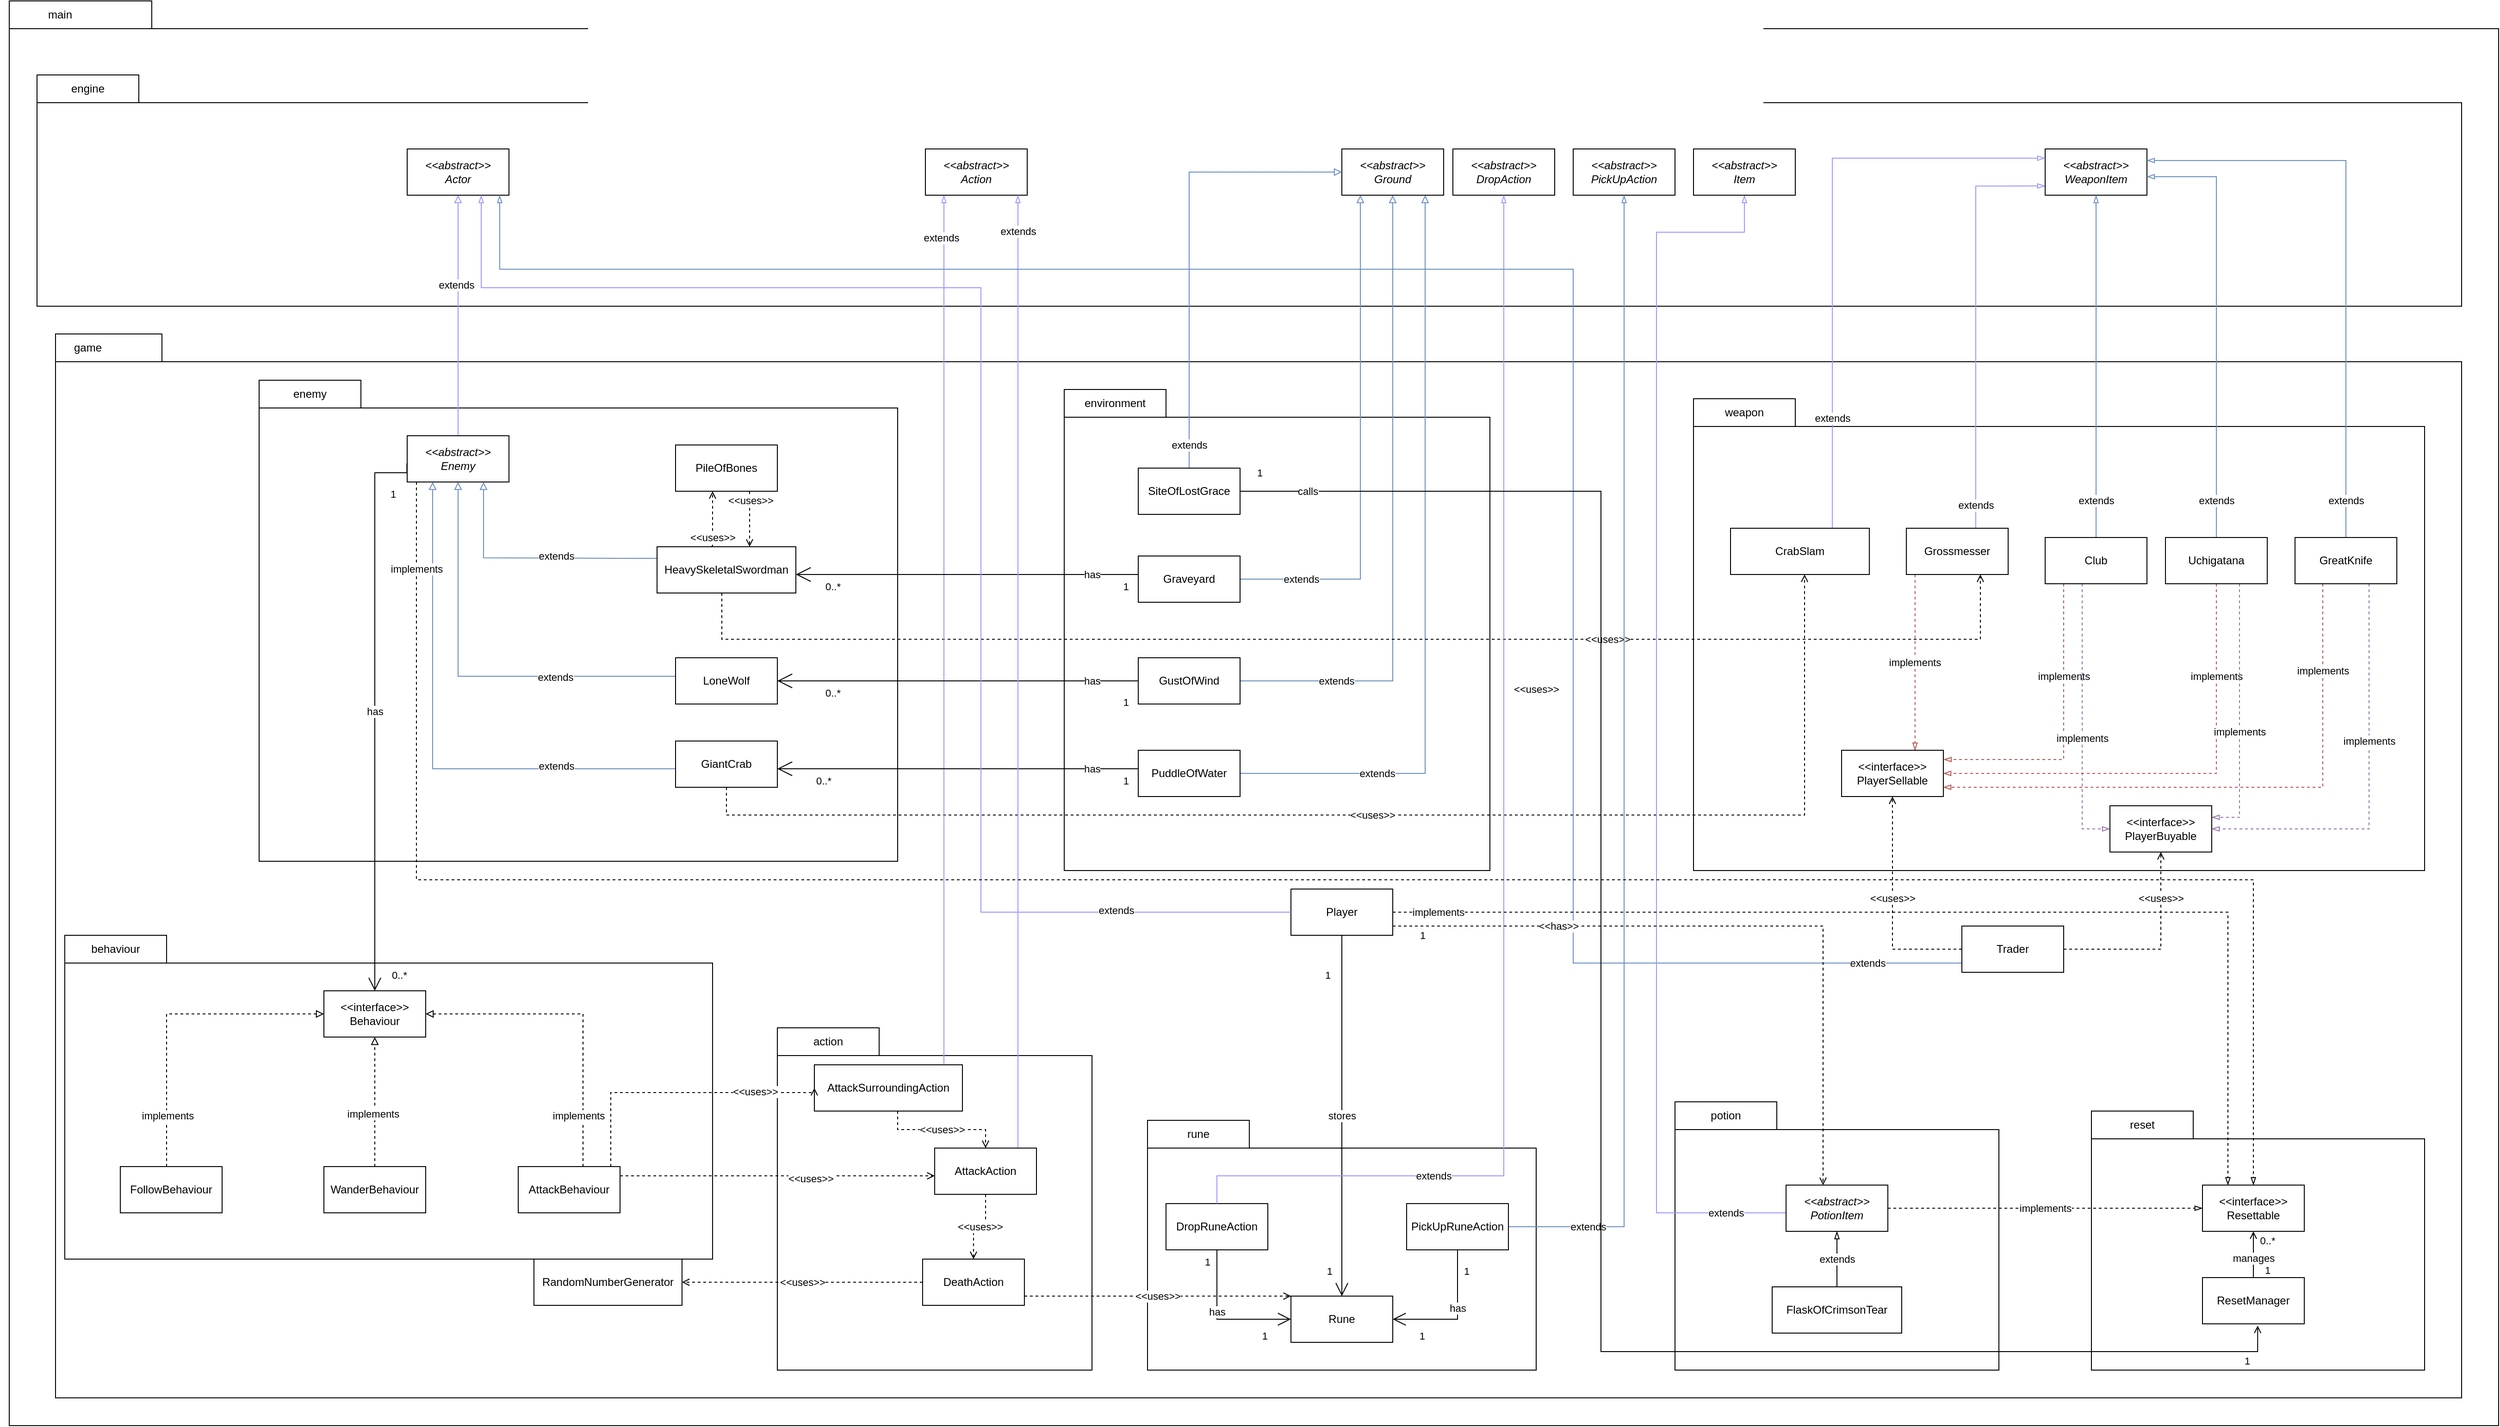 <mxfile version="21.1.2" type="device">
  <diagram name="Req3 (F)" id="A-aL6fCVe6xrJAD-Gsb3">
    <mxGraphModel dx="3968" dy="828" grid="1" gridSize="10" guides="1" tooltips="1" connect="1" arrows="1" fold="1" page="1" pageScale="1" pageWidth="850" pageHeight="1100" math="0" shadow="0">
      <root>
        <mxCell id="NV91TWbmNyysMj_OHGyM-0" />
        <mxCell id="NV91TWbmNyysMj_OHGyM-1" value="Big Package" style="" parent="NV91TWbmNyysMj_OHGyM-0" />
        <mxCell id="NV91TWbmNyysMj_OHGyM-2" value="q" style="shape=folder;fontStyle=1;spacingTop=10;tabWidth=110;tabHeight=30;tabPosition=left;html=1;whiteSpace=wrap;" parent="NV91TWbmNyysMj_OHGyM-1" vertex="1">
          <mxGeometry x="-2350" y="20" width="2690" height="1540" as="geometry" />
        </mxCell>
        <mxCell id="NV91TWbmNyysMj_OHGyM-3" value="main" style="text;html=1;strokeColor=none;fillColor=none;align=center;verticalAlign=middle;whiteSpace=wrap;rounded=0;" parent="NV91TWbmNyysMj_OHGyM-1" vertex="1">
          <mxGeometry x="-2360" y="20" width="130" height="30" as="geometry" />
        </mxCell>
        <mxCell id="NV91TWbmNyysMj_OHGyM-4" value="" style="shape=folder;fontStyle=1;spacingTop=10;tabWidth=110;tabHeight=30;tabPosition=left;html=1;whiteSpace=wrap;" parent="NV91TWbmNyysMj_OHGyM-1" vertex="1">
          <mxGeometry x="-2320" y="100" width="2620" height="250" as="geometry" />
        </mxCell>
        <mxCell id="NV91TWbmNyysMj_OHGyM-5" value="engine" style="text;html=1;strokeColor=none;fillColor=none;align=center;verticalAlign=middle;whiteSpace=wrap;rounded=0;" parent="NV91TWbmNyysMj_OHGyM-1" vertex="1">
          <mxGeometry x="-2320" y="100" width="110" height="30" as="geometry" />
        </mxCell>
        <mxCell id="NV91TWbmNyysMj_OHGyM-6" value="" style="shape=folder;fontStyle=1;spacingTop=10;tabWidth=110;tabHeight=30;tabPosition=left;html=1;whiteSpace=wrap;" parent="NV91TWbmNyysMj_OHGyM-1" vertex="1">
          <mxGeometry x="-2300" y="380" width="2600" height="1150" as="geometry" />
        </mxCell>
        <mxCell id="NV91TWbmNyysMj_OHGyM-7" value="game" style="text;html=1;strokeColor=none;fillColor=none;align=center;verticalAlign=middle;whiteSpace=wrap;rounded=0;" parent="NV91TWbmNyysMj_OHGyM-1" vertex="1">
          <mxGeometry x="-2320" y="380" width="110" height="30" as="geometry" />
        </mxCell>
        <object label="main" id="NV91TWbmNyysMj_OHGyM-8">
          <mxCell style="" parent="NV91TWbmNyysMj_OHGyM-0" />
        </object>
        <mxCell id="NV91TWbmNyysMj_OHGyM-9" value="" style="shape=folder;fontStyle=1;spacingTop=10;tabWidth=110;tabHeight=30;tabPosition=left;html=1;whiteSpace=wrap;" parent="NV91TWbmNyysMj_OHGyM-8" vertex="1">
          <mxGeometry x="-2080" y="430" width="690" height="520" as="geometry" />
        </mxCell>
        <mxCell id="NV91TWbmNyysMj_OHGyM-10" value="" style="shape=folder;fontStyle=1;spacingTop=10;tabWidth=110;tabHeight=30;tabPosition=left;html=1;whiteSpace=wrap;" parent="NV91TWbmNyysMj_OHGyM-8" vertex="1">
          <mxGeometry x="-1210" y="440" width="460" height="520" as="geometry" />
        </mxCell>
        <mxCell id="NV91TWbmNyysMj_OHGyM-11" value="" style="shape=folder;fontStyle=1;spacingTop=10;tabWidth=110;tabHeight=30;tabPosition=left;html=1;whiteSpace=wrap;" parent="NV91TWbmNyysMj_OHGyM-8" vertex="1">
          <mxGeometry x="-530" y="450" width="790" height="510" as="geometry" />
        </mxCell>
        <mxCell id="NV91TWbmNyysMj_OHGyM-12" value="environment" style="text;html=1;strokeColor=none;fillColor=none;align=center;verticalAlign=middle;whiteSpace=wrap;rounded=0;" parent="NV91TWbmNyysMj_OHGyM-8" vertex="1">
          <mxGeometry x="-1210" y="440" width="110" height="30" as="geometry" />
        </mxCell>
        <mxCell id="NV91TWbmNyysMj_OHGyM-13" value="weapon" style="text;html=1;strokeColor=none;fillColor=none;align=center;verticalAlign=middle;whiteSpace=wrap;rounded=0;" parent="NV91TWbmNyysMj_OHGyM-8" vertex="1">
          <mxGeometry x="-530" y="450" width="110" height="30" as="geometry" />
        </mxCell>
        <mxCell id="NV91TWbmNyysMj_OHGyM-14" value="" style="shape=folder;fontStyle=1;spacingTop=10;tabWidth=110;tabHeight=30;tabPosition=left;html=1;whiteSpace=wrap;" parent="NV91TWbmNyysMj_OHGyM-8" vertex="1">
          <mxGeometry x="-1520" y="1130" width="340" height="370" as="geometry" />
        </mxCell>
        <mxCell id="NV91TWbmNyysMj_OHGyM-15" style="edgeStyle=orthogonalEdgeStyle;rounded=0;orthogonalLoop=1;jettySize=auto;html=1;endArrow=blockThin;endFill=0;strokeColor=#9999FF;entryX=0;entryY=0.801;entryDx=0;entryDy=0;entryPerimeter=0;" parent="NV91TWbmNyysMj_OHGyM-8" source="NV91TWbmNyysMj_OHGyM-18" target="NV91TWbmNyysMj_OHGyM-53" edge="1">
          <mxGeometry relative="1" as="geometry">
            <Array as="points">
              <mxPoint x="-225" y="220" />
            </Array>
          </mxGeometry>
        </mxCell>
        <mxCell id="NV91TWbmNyysMj_OHGyM-16" value="extends" style="edgeLabel;html=1;align=center;verticalAlign=middle;resizable=0;points=[];" parent="NV91TWbmNyysMj_OHGyM-15" connectable="0" vertex="1">
          <mxGeometry x="-0.056" relative="1" as="geometry">
            <mxPoint y="185" as="offset" />
          </mxGeometry>
        </mxCell>
        <mxCell id="NV91TWbmNyysMj_OHGyM-17" value="implements" style="edgeStyle=orthogonalEdgeStyle;rounded=0;orthogonalLoop=1;jettySize=auto;html=1;fillColor=#f8cecc;strokeColor=#b85450;dashed=1;endArrow=blockThin;endFill=0;entryX=0.722;entryY=0.005;entryDx=0;entryDy=0;entryPerimeter=0;" parent="NV91TWbmNyysMj_OHGyM-8" source="NV91TWbmNyysMj_OHGyM-18" target="NV91TWbmNyysMj_OHGyM-137" edge="1">
          <mxGeometry relative="1" as="geometry">
            <mxPoint x="-290" y="820" as="targetPoint" />
            <Array as="points">
              <mxPoint x="-290" y="830" />
            </Array>
          </mxGeometry>
        </mxCell>
        <mxCell id="NV91TWbmNyysMj_OHGyM-18" value="Grossmesser" style="html=1;whiteSpace=wrap;" parent="NV91TWbmNyysMj_OHGyM-8" vertex="1">
          <mxGeometry x="-300" y="590" width="110" height="50" as="geometry" />
        </mxCell>
        <mxCell id="NV91TWbmNyysMj_OHGyM-19" value="extends" style="edgeStyle=orthogonalEdgeStyle;rounded=0;orthogonalLoop=1;jettySize=auto;html=1;endArrow=block;endFill=0;fillColor=#dae8fc;strokeColor=#6c8ebf;" parent="NV91TWbmNyysMj_OHGyM-8" source="NV91TWbmNyysMj_OHGyM-20" target="NV91TWbmNyysMj_OHGyM-51" edge="1">
          <mxGeometry x="-0.759" relative="1" as="geometry">
            <Array as="points">
              <mxPoint x="-890" y="645" />
            </Array>
            <mxPoint as="offset" />
          </mxGeometry>
        </mxCell>
        <mxCell id="NV91TWbmNyysMj_OHGyM-20" value="Graveyard" style="html=1;whiteSpace=wrap;" parent="NV91TWbmNyysMj_OHGyM-8" vertex="1">
          <mxGeometry x="-1130" y="620" width="110" height="50" as="geometry" />
        </mxCell>
        <mxCell id="NV91TWbmNyysMj_OHGyM-21" value="extends" style="edgeStyle=orthogonalEdgeStyle;rounded=0;orthogonalLoop=1;jettySize=auto;html=1;entryX=0.5;entryY=1;entryDx=0;entryDy=0;endArrow=block;endFill=0;fillColor=#dae8fc;strokeColor=#6c8ebf;" parent="NV91TWbmNyysMj_OHGyM-8" source="NV91TWbmNyysMj_OHGyM-22" target="NV91TWbmNyysMj_OHGyM-51" edge="1">
          <mxGeometry x="-0.699" relative="1" as="geometry">
            <mxPoint as="offset" />
          </mxGeometry>
        </mxCell>
        <mxCell id="NV91TWbmNyysMj_OHGyM-22" value="GustOfWind" style="html=1;whiteSpace=wrap;" parent="NV91TWbmNyysMj_OHGyM-8" vertex="1">
          <mxGeometry x="-1130" y="730" width="110" height="50" as="geometry" />
        </mxCell>
        <mxCell id="NV91TWbmNyysMj_OHGyM-23" value="extends" style="edgeStyle=orthogonalEdgeStyle;rounded=0;orthogonalLoop=1;jettySize=auto;html=1;endArrow=block;endFill=0;fillColor=#dae8fc;strokeColor=#6c8ebf;" parent="NV91TWbmNyysMj_OHGyM-8" source="NV91TWbmNyysMj_OHGyM-24" edge="1">
          <mxGeometry x="-0.643" relative="1" as="geometry">
            <Array as="points">
              <mxPoint x="-820" y="855" />
              <mxPoint x="-820" y="230" />
            </Array>
            <mxPoint x="-820" y="230" as="targetPoint" />
            <mxPoint as="offset" />
          </mxGeometry>
        </mxCell>
        <mxCell id="NV91TWbmNyysMj_OHGyM-24" value="PuddleOfWater" style="html=1;whiteSpace=wrap;" parent="NV91TWbmNyysMj_OHGyM-8" vertex="1">
          <mxGeometry x="-1130" y="830" width="110" height="50" as="geometry" />
        </mxCell>
        <mxCell id="NV91TWbmNyysMj_OHGyM-25" style="edgeStyle=orthogonalEdgeStyle;rounded=0;orthogonalLoop=1;jettySize=auto;html=1;endArrow=block;endFill=0;fillColor=#dae8fc;strokeColor=#6c8ebf;entryX=0.5;entryY=1;entryDx=0;entryDy=0;" parent="NV91TWbmNyysMj_OHGyM-8" source="NV91TWbmNyysMj_OHGyM-27" target="NV91TWbmNyysMj_OHGyM-44" edge="1">
          <mxGeometry relative="1" as="geometry">
            <Array as="points">
              <mxPoint x="-1865" y="750" />
            </Array>
          </mxGeometry>
        </mxCell>
        <mxCell id="NV91TWbmNyysMj_OHGyM-26" value="extends" style="edgeLabel;html=1;align=center;verticalAlign=middle;resizable=0;points=[];" parent="NV91TWbmNyysMj_OHGyM-25" connectable="0" vertex="1">
          <mxGeometry x="-0.096" y="1" relative="1" as="geometry">
            <mxPoint x="71" as="offset" />
          </mxGeometry>
        </mxCell>
        <mxCell id="NV91TWbmNyysMj_OHGyM-27" value="LoneWolf" style="html=1;whiteSpace=wrap;" parent="NV91TWbmNyysMj_OHGyM-8" vertex="1">
          <mxGeometry x="-1630" y="730" width="110" height="50" as="geometry" />
        </mxCell>
        <mxCell id="NV91TWbmNyysMj_OHGyM-28" style="edgeStyle=orthogonalEdgeStyle;rounded=0;orthogonalLoop=1;jettySize=auto;html=1;dashed=1;endArrow=open;endFill=0;" parent="NV91TWbmNyysMj_OHGyM-8" source="NV91TWbmNyysMj_OHGyM-34" target="NV91TWbmNyysMj_OHGyM-18" edge="1">
          <mxGeometry relative="1" as="geometry">
            <Array as="points">
              <mxPoint x="-1580" y="710" />
              <mxPoint x="-220" y="710" />
            </Array>
            <mxPoint x="-1560" y="802.19" as="sourcePoint" />
            <mxPoint x="-90.75" y="759.999" as="targetPoint" />
          </mxGeometry>
        </mxCell>
        <mxCell id="NV91TWbmNyysMj_OHGyM-29" value="&amp;lt;&amp;lt;uses&amp;gt;&amp;gt;" style="edgeLabel;html=1;align=center;verticalAlign=middle;resizable=0;points=[];" parent="NV91TWbmNyysMj_OHGyM-28" connectable="0" vertex="1">
          <mxGeometry x="0.851" relative="1" as="geometry">
            <mxPoint x="-363" as="offset" />
          </mxGeometry>
        </mxCell>
        <mxCell id="NV91TWbmNyysMj_OHGyM-30" style="edgeStyle=orthogonalEdgeStyle;rounded=0;orthogonalLoop=1;jettySize=auto;html=1;entryX=0.75;entryY=1;entryDx=0;entryDy=0;endArrow=block;endFill=0;fillColor=#dae8fc;strokeColor=#6c8ebf;exitX=0;exitY=0.25;exitDx=0;exitDy=0;" parent="NV91TWbmNyysMj_OHGyM-8" source="NV91TWbmNyysMj_OHGyM-34" target="NV91TWbmNyysMj_OHGyM-44" edge="1">
          <mxGeometry relative="1" as="geometry">
            <Array as="points">
              <mxPoint x="-1690" y="622" />
              <mxPoint x="-1837" y="622" />
            </Array>
          </mxGeometry>
        </mxCell>
        <mxCell id="NV91TWbmNyysMj_OHGyM-31" value="extends" style="edgeLabel;html=1;align=center;verticalAlign=middle;resizable=0;points=[];" parent="NV91TWbmNyysMj_OHGyM-30" connectable="0" vertex="1">
          <mxGeometry x="0.258" y="-2" relative="1" as="geometry">
            <mxPoint x="60" as="offset" />
          </mxGeometry>
        </mxCell>
        <mxCell id="NV91TWbmNyysMj_OHGyM-32" value="&amp;lt;&amp;lt;uses&amp;gt;&amp;gt;" style="edgeStyle=orthogonalEdgeStyle;rounded=0;orthogonalLoop=1;jettySize=auto;html=1;dashed=1;endArrow=open;endFill=0;exitX=0.391;exitY=-0.01;exitDx=0;exitDy=0;exitPerimeter=0;" parent="NV91TWbmNyysMj_OHGyM-8" source="NV91TWbmNyysMj_OHGyM-34" target="NV91TWbmNyysMj_OHGyM-58" edge="1">
          <mxGeometry x="-0.644" relative="1" as="geometry">
            <Array as="points">
              <mxPoint x="-1590" y="610" />
            </Array>
            <mxPoint as="offset" />
          </mxGeometry>
        </mxCell>
        <mxCell id="NV91TWbmNyysMj_OHGyM-33" value="&amp;lt;&amp;lt;has&amp;gt;&amp;gt;" style="edgeLabel;html=1;align=center;verticalAlign=middle;resizable=0;points=[];" parent="NV91TWbmNyysMj_OHGyM-32" connectable="0" vertex="1">
          <mxGeometry x="-0.132" y="3" relative="1" as="geometry">
            <mxPoint y="-66" as="offset" />
          </mxGeometry>
        </mxCell>
        <mxCell id="NV91TWbmNyysMj_OHGyM-34" value="HeavySkeletalSwordman" style="html=1;whiteSpace=wrap;" parent="NV91TWbmNyysMj_OHGyM-8" vertex="1">
          <mxGeometry x="-1650" y="610" width="150" height="50" as="geometry" />
        </mxCell>
        <mxCell id="NV91TWbmNyysMj_OHGyM-35" style="edgeStyle=orthogonalEdgeStyle;rounded=0;orthogonalLoop=1;jettySize=auto;html=1;entryX=0.25;entryY=1;entryDx=0;entryDy=0;endArrow=block;endFill=0;fillColor=#dae8fc;strokeColor=#6c8ebf;" parent="NV91TWbmNyysMj_OHGyM-8" source="NV91TWbmNyysMj_OHGyM-39" target="NV91TWbmNyysMj_OHGyM-44" edge="1">
          <mxGeometry relative="1" as="geometry">
            <Array as="points">
              <mxPoint x="-1893" y="850" />
            </Array>
          </mxGeometry>
        </mxCell>
        <mxCell id="NV91TWbmNyysMj_OHGyM-36" value="extends" style="edgeLabel;html=1;align=center;verticalAlign=middle;resizable=0;points=[];" parent="NV91TWbmNyysMj_OHGyM-35" connectable="0" vertex="1">
          <mxGeometry x="-0.332" y="-3" relative="1" as="geometry">
            <mxPoint x="62" as="offset" />
          </mxGeometry>
        </mxCell>
        <mxCell id="NV91TWbmNyysMj_OHGyM-37" value="&amp;lt;&amp;lt;uses&amp;gt;&amp;gt;" style="edgeStyle=orthogonalEdgeStyle;rounded=0;orthogonalLoop=1;jettySize=auto;html=1;dashed=1;endArrow=open;endFill=0;" parent="NV91TWbmNyysMj_OHGyM-8" source="NV91TWbmNyysMj_OHGyM-39" target="NV91TWbmNyysMj_OHGyM-63" edge="1">
          <mxGeometry relative="1" as="geometry">
            <Array as="points">
              <mxPoint x="-1575" y="900" />
              <mxPoint x="-410" y="900" />
            </Array>
          </mxGeometry>
        </mxCell>
        <mxCell id="NV91TWbmNyysMj_OHGyM-38" value="&amp;lt;&amp;lt;uses&amp;gt;&amp;gt;" style="edgeLabel;html=1;align=center;verticalAlign=middle;resizable=0;points=[];" parent="NV91TWbmNyysMj_OHGyM-37" connectable="0" vertex="1">
          <mxGeometry x="0.836" y="4" relative="1" as="geometry">
            <mxPoint x="-286" y="4" as="offset" />
          </mxGeometry>
        </mxCell>
        <mxCell id="NV91TWbmNyysMj_OHGyM-39" value="GiantCrab" style="html=1;whiteSpace=wrap;" parent="NV91TWbmNyysMj_OHGyM-8" vertex="1">
          <mxGeometry x="-1630" y="820" width="110" height="50" as="geometry" />
        </mxCell>
        <mxCell id="NV91TWbmNyysMj_OHGyM-40" style="edgeStyle=orthogonalEdgeStyle;rounded=0;orthogonalLoop=1;jettySize=auto;html=1;entryX=0.5;entryY=1;entryDx=0;entryDy=0;endArrow=block;endFill=0;strokeColor=#9999FF;" parent="NV91TWbmNyysMj_OHGyM-8" source="NV91TWbmNyysMj_OHGyM-44" target="NV91TWbmNyysMj_OHGyM-52" edge="1">
          <mxGeometry relative="1" as="geometry" />
        </mxCell>
        <mxCell id="NV91TWbmNyysMj_OHGyM-41" value="extends" style="edgeLabel;html=1;align=center;verticalAlign=middle;resizable=0;points=[];" parent="NV91TWbmNyysMj_OHGyM-40" connectable="0" vertex="1">
          <mxGeometry x="0.258" y="2" relative="1" as="geometry">
            <mxPoint as="offset" />
          </mxGeometry>
        </mxCell>
        <mxCell id="NV91TWbmNyysMj_OHGyM-44" value="&lt;i&gt;&amp;lt;&amp;lt;abstract&amp;gt;&amp;gt;&lt;br&gt;Enemy&lt;/i&gt;" style="html=1;whiteSpace=wrap;" parent="NV91TWbmNyysMj_OHGyM-8" vertex="1">
          <mxGeometry x="-1920" y="490" width="110" height="50" as="geometry" />
        </mxCell>
        <mxCell id="NV91TWbmNyysMj_OHGyM-45" style="edgeStyle=orthogonalEdgeStyle;rounded=0;orthogonalLoop=1;jettySize=auto;html=1;strokeColor=none;dashed=1;" parent="NV91TWbmNyysMj_OHGyM-8" source="NV91TWbmNyysMj_OHGyM-80" target="NV91TWbmNyysMj_OHGyM-74" edge="1">
          <mxGeometry relative="1" as="geometry" />
        </mxCell>
        <mxCell id="NV91TWbmNyysMj_OHGyM-46" style="edgeStyle=orthogonalEdgeStyle;rounded=0;orthogonalLoop=1;jettySize=auto;html=1;strokeColor=#9999FF;endArrow=blockThin;endFill=0;" parent="NV91TWbmNyysMj_OHGyM-8" source="NV91TWbmNyysMj_OHGyM-49" target="NV91TWbmNyysMj_OHGyM-50" edge="1">
          <mxGeometry relative="1" as="geometry">
            <Array as="points">
              <mxPoint x="-1340" y="850" />
              <mxPoint x="-1340" y="850" />
            </Array>
          </mxGeometry>
        </mxCell>
        <mxCell id="NV91TWbmNyysMj_OHGyM-47" value="extends" style="edgeLabel;html=1;align=center;verticalAlign=middle;resizable=0;points=[];" parent="NV91TWbmNyysMj_OHGyM-46" connectable="0" vertex="1">
          <mxGeometry x="0.903" y="3" relative="1" as="geometry">
            <mxPoint as="offset" />
          </mxGeometry>
        </mxCell>
        <mxCell id="NV91TWbmNyysMj_OHGyM-48" value="&amp;lt;&amp;lt;uses&amp;gt;&amp;gt;" style="edgeStyle=orthogonalEdgeStyle;rounded=0;orthogonalLoop=1;jettySize=auto;html=1;entryX=0.5;entryY=0;entryDx=0;entryDy=0;dashed=1;endArrow=open;endFill=0;" parent="NV91TWbmNyysMj_OHGyM-8" source="NV91TWbmNyysMj_OHGyM-49" target="NV91TWbmNyysMj_OHGyM-91" edge="1">
          <mxGeometry relative="1" as="geometry">
            <Array as="points">
              <mxPoint x="-1390" y="1240" />
              <mxPoint x="-1295" y="1240" />
            </Array>
          </mxGeometry>
        </mxCell>
        <mxCell id="NV91TWbmNyysMj_OHGyM-49" value="AttackSurroundingAction" style="html=1;whiteSpace=wrap;" parent="NV91TWbmNyysMj_OHGyM-8" vertex="1">
          <mxGeometry x="-1480" y="1170" width="160" height="50" as="geometry" />
        </mxCell>
        <mxCell id="NV91TWbmNyysMj_OHGyM-50" value="&lt;i&gt;&amp;lt;&amp;lt;abstract&amp;gt;&amp;gt;&lt;br&gt;Action&lt;/i&gt;" style="html=1;whiteSpace=wrap;" parent="NV91TWbmNyysMj_OHGyM-8" vertex="1">
          <mxGeometry x="-1360" y="180" width="110" height="50" as="geometry" />
        </mxCell>
        <mxCell id="NV91TWbmNyysMj_OHGyM-51" value="&lt;i&gt;&amp;lt;&amp;lt;abstract&amp;gt;&amp;gt;&lt;br&gt;Ground&lt;/i&gt;" style="html=1;whiteSpace=wrap;" parent="NV91TWbmNyysMj_OHGyM-8" vertex="1">
          <mxGeometry x="-910" y="180" width="110" height="50" as="geometry" />
        </mxCell>
        <mxCell id="NV91TWbmNyysMj_OHGyM-52" value="&lt;i&gt;&amp;lt;&amp;lt;abstract&amp;gt;&amp;gt;&lt;br&gt;Actor&lt;/i&gt;" style="html=1;whiteSpace=wrap;" parent="NV91TWbmNyysMj_OHGyM-8" vertex="1">
          <mxGeometry x="-1920" y="180" width="110" height="50" as="geometry" />
        </mxCell>
        <mxCell id="NV91TWbmNyysMj_OHGyM-53" value="&lt;i&gt;&amp;lt;&amp;lt;abstract&amp;gt;&amp;gt;&lt;br&gt;WeaponItem&lt;/i&gt;" style="html=1;whiteSpace=wrap;" parent="NV91TWbmNyysMj_OHGyM-8" vertex="1">
          <mxGeometry x="-150" y="180" width="110" height="50" as="geometry" />
        </mxCell>
        <mxCell id="NV91TWbmNyysMj_OHGyM-54" value="action" style="text;html=1;strokeColor=none;fillColor=none;align=center;verticalAlign=middle;whiteSpace=wrap;rounded=0;" parent="NV91TWbmNyysMj_OHGyM-8" vertex="1">
          <mxGeometry x="-1520" y="1130" width="110" height="30" as="geometry" />
        </mxCell>
        <mxCell id="NV91TWbmNyysMj_OHGyM-55" value="enemy" style="text;html=1;strokeColor=none;fillColor=none;align=center;verticalAlign=middle;whiteSpace=wrap;rounded=0;" parent="NV91TWbmNyysMj_OHGyM-8" vertex="1">
          <mxGeometry x="-2080" y="430" width="110" height="30" as="geometry" />
        </mxCell>
        <mxCell id="NV91TWbmNyysMj_OHGyM-56" style="edgeStyle=orthogonalEdgeStyle;rounded=0;orthogonalLoop=1;jettySize=auto;html=1;dashed=1;endArrow=open;endFill=0;" parent="NV91TWbmNyysMj_OHGyM-8" source="NV91TWbmNyysMj_OHGyM-58" edge="1">
          <mxGeometry relative="1" as="geometry">
            <Array as="points">
              <mxPoint x="-1550" y="610" />
              <mxPoint x="-1550" y="610" />
            </Array>
            <mxPoint x="-1550" y="610" as="targetPoint" />
          </mxGeometry>
        </mxCell>
        <mxCell id="NV91TWbmNyysMj_OHGyM-57" value="&amp;lt;&amp;lt;uses&amp;gt;&amp;gt;" style="edgeLabel;html=1;align=center;verticalAlign=middle;resizable=0;points=[];" parent="NV91TWbmNyysMj_OHGyM-56" connectable="0" vertex="1">
          <mxGeometry x="-0.278" y="1" relative="1" as="geometry">
            <mxPoint y="-12" as="offset" />
          </mxGeometry>
        </mxCell>
        <mxCell id="NV91TWbmNyysMj_OHGyM-58" value="PileOfBones" style="html=1;whiteSpace=wrap;" parent="NV91TWbmNyysMj_OHGyM-8" vertex="1">
          <mxGeometry x="-1630" y="500" width="110" height="50" as="geometry" />
        </mxCell>
        <mxCell id="NV91TWbmNyysMj_OHGyM-59" style="edgeStyle=orthogonalEdgeStyle;rounded=0;orthogonalLoop=1;jettySize=auto;html=1;strokeColor=#9999FF;endArrow=blockThin;endFill=0;" parent="NV91TWbmNyysMj_OHGyM-8" source="NV91TWbmNyysMj_OHGyM-63" target="NV91TWbmNyysMj_OHGyM-53" edge="1">
          <mxGeometry relative="1" as="geometry">
            <Array as="points">
              <mxPoint x="-380" y="190" />
            </Array>
            <mxPoint x="-533" y="220" as="targetPoint" />
          </mxGeometry>
        </mxCell>
        <mxCell id="NV91TWbmNyysMj_OHGyM-60" value="extends" style="edgeLabel;html=1;align=center;verticalAlign=middle;resizable=0;points=[];" parent="NV91TWbmNyysMj_OHGyM-59" connectable="0" vertex="1">
          <mxGeometry x="0.135" y="2" relative="1" as="geometry">
            <mxPoint x="2" y="238" as="offset" />
          </mxGeometry>
        </mxCell>
        <mxCell id="NV91TWbmNyysMj_OHGyM-63" value="CrabSlam" style="html=1;whiteSpace=wrap;" parent="NV91TWbmNyysMj_OHGyM-8" vertex="1">
          <mxGeometry x="-490" y="590" width="150" height="50" as="geometry" />
        </mxCell>
        <mxCell id="NV91TWbmNyysMj_OHGyM-64" value="has" style="endArrow=none;html=1;endSize=12;startArrow=open;startSize=14;startFill=0;edgeStyle=orthogonalEdgeStyle;rounded=0;endFill=0;" parent="NV91TWbmNyysMj_OHGyM-8" source="NV91TWbmNyysMj_OHGyM-27" target="NV91TWbmNyysMj_OHGyM-22" edge="1">
          <mxGeometry x="0.744" relative="1" as="geometry">
            <mxPoint x="-1220" y="800" as="sourcePoint" />
            <mxPoint x="-1060" y="800" as="targetPoint" />
            <Array as="points">
              <mxPoint x="-1300" y="755" />
              <mxPoint x="-1300" y="755" />
            </Array>
            <mxPoint as="offset" />
          </mxGeometry>
        </mxCell>
        <mxCell id="NV91TWbmNyysMj_OHGyM-65" value="0..*" style="edgeLabel;resizable=0;html=1;align=left;verticalAlign=top;" parent="NV91TWbmNyysMj_OHGyM-64" connectable="0" vertex="1">
          <mxGeometry x="-1" relative="1" as="geometry">
            <mxPoint x="50" as="offset" />
          </mxGeometry>
        </mxCell>
        <mxCell id="NV91TWbmNyysMj_OHGyM-66" value="1" style="edgeLabel;resizable=0;html=1;align=right;verticalAlign=top;" parent="NV91TWbmNyysMj_OHGyM-64" connectable="0" vertex="1">
          <mxGeometry x="1" relative="1" as="geometry">
            <mxPoint x="-10" y="10" as="offset" />
          </mxGeometry>
        </mxCell>
        <mxCell id="NV91TWbmNyysMj_OHGyM-67" value="has" style="endArrow=none;html=1;endSize=12;startArrow=open;startSize=14;startFill=0;edgeStyle=orthogonalEdgeStyle;rounded=0;endFill=0;" parent="NV91TWbmNyysMj_OHGyM-8" source="NV91TWbmNyysMj_OHGyM-34" target="NV91TWbmNyysMj_OHGyM-20" edge="1">
          <mxGeometry x="0.73" relative="1" as="geometry">
            <mxPoint x="-1450" y="750" as="sourcePoint" />
            <mxPoint x="-1160" y="725" as="targetPoint" />
            <Array as="points">
              <mxPoint x="-1320" y="640" />
              <mxPoint x="-1320" y="640" />
            </Array>
            <mxPoint as="offset" />
          </mxGeometry>
        </mxCell>
        <mxCell id="NV91TWbmNyysMj_OHGyM-68" value="0..*" style="edgeLabel;resizable=0;html=1;align=left;verticalAlign=top;" parent="NV91TWbmNyysMj_OHGyM-67" connectable="0" vertex="1">
          <mxGeometry x="-1" relative="1" as="geometry">
            <mxPoint x="30" as="offset" />
          </mxGeometry>
        </mxCell>
        <mxCell id="NV91TWbmNyysMj_OHGyM-69" value="1" style="edgeLabel;resizable=0;html=1;align=right;verticalAlign=top;" parent="NV91TWbmNyysMj_OHGyM-67" connectable="0" vertex="1">
          <mxGeometry x="1" relative="1" as="geometry">
            <mxPoint x="-10" as="offset" />
          </mxGeometry>
        </mxCell>
        <mxCell id="NV91TWbmNyysMj_OHGyM-70" value="has" style="endArrow=none;html=1;endSize=12;startArrow=open;startSize=14;startFill=0;edgeStyle=orthogonalEdgeStyle;rounded=0;endFill=0;" parent="NV91TWbmNyysMj_OHGyM-8" source="NV91TWbmNyysMj_OHGyM-39" target="NV91TWbmNyysMj_OHGyM-24" edge="1">
          <mxGeometry x="0.744" relative="1" as="geometry">
            <mxPoint x="-1500" y="1035" as="sourcePoint" />
            <mxPoint x="-1130" y="1020" as="targetPoint" />
            <Array as="points">
              <mxPoint x="-1220" y="850" />
              <mxPoint x="-1220" y="850" />
            </Array>
            <mxPoint as="offset" />
          </mxGeometry>
        </mxCell>
        <mxCell id="NV91TWbmNyysMj_OHGyM-71" value="0..*" style="edgeLabel;resizable=0;html=1;align=left;verticalAlign=top;" parent="NV91TWbmNyysMj_OHGyM-70" connectable="0" vertex="1">
          <mxGeometry x="-1" relative="1" as="geometry">
            <mxPoint x="40" as="offset" />
          </mxGeometry>
        </mxCell>
        <mxCell id="NV91TWbmNyysMj_OHGyM-72" value="1" style="edgeLabel;resizable=0;html=1;align=right;verticalAlign=top;" parent="NV91TWbmNyysMj_OHGyM-70" connectable="0" vertex="1">
          <mxGeometry x="1" relative="1" as="geometry">
            <mxPoint x="-10" as="offset" />
          </mxGeometry>
        </mxCell>
        <mxCell id="NV91TWbmNyysMj_OHGyM-73" value="" style="shape=folder;fontStyle=1;spacingTop=10;tabWidth=110;tabHeight=30;tabPosition=left;html=1;whiteSpace=wrap;" parent="NV91TWbmNyysMj_OHGyM-8" vertex="1">
          <mxGeometry x="-2290" y="1030" width="700" height="350" as="geometry" />
        </mxCell>
        <mxCell id="NV91TWbmNyysMj_OHGyM-74" value="&amp;lt;&amp;lt;interface&amp;gt;&amp;gt;&lt;br&gt;Behaviour" style="html=1;whiteSpace=wrap;" parent="NV91TWbmNyysMj_OHGyM-8" vertex="1">
          <mxGeometry x="-2010" y="1090" width="110" height="50" as="geometry" />
        </mxCell>
        <mxCell id="NV91TWbmNyysMj_OHGyM-75" style="edgeStyle=orthogonalEdgeStyle;rounded=0;orthogonalLoop=1;jettySize=auto;html=1;dashed=1;endArrow=block;endFill=0;" parent="NV91TWbmNyysMj_OHGyM-8" source="NV91TWbmNyysMj_OHGyM-77" target="NV91TWbmNyysMj_OHGyM-74" edge="1">
          <mxGeometry relative="1" as="geometry" />
        </mxCell>
        <mxCell id="NV91TWbmNyysMj_OHGyM-76" value="implements" style="edgeLabel;html=1;align=center;verticalAlign=middle;resizable=0;points=[];" parent="NV91TWbmNyysMj_OHGyM-75" connectable="0" vertex="1">
          <mxGeometry x="-0.186" y="2" relative="1" as="geometry">
            <mxPoint as="offset" />
          </mxGeometry>
        </mxCell>
        <mxCell id="NV91TWbmNyysMj_OHGyM-77" value="WanderBehaviour" style="html=1;whiteSpace=wrap;" parent="NV91TWbmNyysMj_OHGyM-8" vertex="1">
          <mxGeometry x="-2010" y="1280" width="110" height="50" as="geometry" />
        </mxCell>
        <mxCell id="NV91TWbmNyysMj_OHGyM-78" style="edgeStyle=orthogonalEdgeStyle;rounded=0;orthogonalLoop=1;jettySize=auto;html=1;entryX=0;entryY=0.5;entryDx=0;entryDy=0;dashed=1;endArrow=block;endFill=0;" parent="NV91TWbmNyysMj_OHGyM-8" source="NV91TWbmNyysMj_OHGyM-80" target="NV91TWbmNyysMj_OHGyM-74" edge="1">
          <mxGeometry relative="1" as="geometry">
            <Array as="points">
              <mxPoint x="-2180" y="1115" />
            </Array>
          </mxGeometry>
        </mxCell>
        <mxCell id="NV91TWbmNyysMj_OHGyM-79" value="implements" style="edgeLabel;html=1;align=center;verticalAlign=middle;resizable=0;points=[];" parent="NV91TWbmNyysMj_OHGyM-78" connectable="0" vertex="1">
          <mxGeometry x="-0.654" y="-1" relative="1" as="geometry">
            <mxPoint y="3" as="offset" />
          </mxGeometry>
        </mxCell>
        <mxCell id="NV91TWbmNyysMj_OHGyM-80" value="FollowBehaviour" style="html=1;whiteSpace=wrap;" parent="NV91TWbmNyysMj_OHGyM-8" vertex="1">
          <mxGeometry x="-2230" y="1280" width="110" height="50" as="geometry" />
        </mxCell>
        <mxCell id="NV91TWbmNyysMj_OHGyM-81" style="edgeStyle=orthogonalEdgeStyle;rounded=0;orthogonalLoop=1;jettySize=auto;html=1;entryX=1;entryY=0.5;entryDx=0;entryDy=0;dashed=1;endArrow=block;endFill=0;" parent="NV91TWbmNyysMj_OHGyM-8" source="NV91TWbmNyysMj_OHGyM-87" target="NV91TWbmNyysMj_OHGyM-74" edge="1">
          <mxGeometry relative="1" as="geometry">
            <Array as="points">
              <mxPoint x="-1730" y="1115" />
            </Array>
          </mxGeometry>
        </mxCell>
        <mxCell id="NV91TWbmNyysMj_OHGyM-82" value="implements" style="edgeLabel;html=1;align=center;verticalAlign=middle;resizable=0;points=[];" parent="NV91TWbmNyysMj_OHGyM-81" connectable="0" vertex="1">
          <mxGeometry x="-0.713" y="2" relative="1" as="geometry">
            <mxPoint x="-3" y="-7" as="offset" />
          </mxGeometry>
        </mxCell>
        <mxCell id="NV91TWbmNyysMj_OHGyM-83" style="edgeStyle=orthogonalEdgeStyle;rounded=0;orthogonalLoop=1;jettySize=auto;html=1;dashed=1;endArrow=open;endFill=0;" parent="NV91TWbmNyysMj_OHGyM-8" source="NV91TWbmNyysMj_OHGyM-87" target="NV91TWbmNyysMj_OHGyM-91" edge="1">
          <mxGeometry relative="1" as="geometry">
            <Array as="points">
              <mxPoint x="-1460" y="1290" />
              <mxPoint x="-1460" y="1290" />
            </Array>
          </mxGeometry>
        </mxCell>
        <mxCell id="NV91TWbmNyysMj_OHGyM-84" value="&amp;lt;&amp;lt;uses&amp;gt;&amp;gt;" style="edgeLabel;html=1;align=center;verticalAlign=middle;resizable=0;points=[];" parent="NV91TWbmNyysMj_OHGyM-83" connectable="0" vertex="1">
          <mxGeometry x="0.213" y="-3" relative="1" as="geometry">
            <mxPoint as="offset" />
          </mxGeometry>
        </mxCell>
        <mxCell id="NV91TWbmNyysMj_OHGyM-85" style="edgeStyle=orthogonalEdgeStyle;rounded=0;orthogonalLoop=1;jettySize=auto;html=1;dashed=1;endArrow=open;endFill=0;entryX=0;entryY=0.5;entryDx=0;entryDy=0;" parent="NV91TWbmNyysMj_OHGyM-8" source="NV91TWbmNyysMj_OHGyM-87" target="NV91TWbmNyysMj_OHGyM-49" edge="1">
          <mxGeometry relative="1" as="geometry">
            <mxPoint x="-1470" y="1210" as="targetPoint" />
            <Array as="points">
              <mxPoint x="-1700" y="1200" />
              <mxPoint x="-1480" y="1200" />
            </Array>
          </mxGeometry>
        </mxCell>
        <mxCell id="NV91TWbmNyysMj_OHGyM-86" value="&amp;lt;&amp;lt;uses&amp;gt;&amp;gt;" style="edgeLabel;html=1;align=center;verticalAlign=middle;resizable=0;points=[];" parent="NV91TWbmNyysMj_OHGyM-85" connectable="0" vertex="1">
          <mxGeometry x="0.549" y="1" relative="1" as="geometry">
            <mxPoint as="offset" />
          </mxGeometry>
        </mxCell>
        <mxCell id="NV91TWbmNyysMj_OHGyM-87" value="AttackBehaviour" style="html=1;whiteSpace=wrap;" parent="NV91TWbmNyysMj_OHGyM-8" vertex="1">
          <mxGeometry x="-1800" y="1280" width="110" height="50" as="geometry" />
        </mxCell>
        <mxCell id="NV91TWbmNyysMj_OHGyM-88" value="behaviour" style="text;html=1;strokeColor=none;fillColor=none;align=center;verticalAlign=middle;whiteSpace=wrap;rounded=0;" parent="NV91TWbmNyysMj_OHGyM-8" vertex="1">
          <mxGeometry x="-2290" y="1030" width="110" height="30" as="geometry" />
        </mxCell>
        <mxCell id="NV91TWbmNyysMj_OHGyM-89" style="edgeStyle=orthogonalEdgeStyle;rounded=0;orthogonalLoop=1;jettySize=auto;html=1;endArrow=blockThin;endFill=0;strokeColor=#9999FF;" parent="NV91TWbmNyysMj_OHGyM-8" source="NV91TWbmNyysMj_OHGyM-91" target="NV91TWbmNyysMj_OHGyM-50" edge="1">
          <mxGeometry relative="1" as="geometry">
            <mxPoint x="-2180" y="300" as="targetPoint" />
            <Array as="points">
              <mxPoint x="-1260" y="760" />
              <mxPoint x="-1260" y="760" />
            </Array>
          </mxGeometry>
        </mxCell>
        <mxCell id="NV91TWbmNyysMj_OHGyM-90" value="extends" style="edgeLabel;html=1;align=center;verticalAlign=middle;resizable=0;points=[];" parent="NV91TWbmNyysMj_OHGyM-89" connectable="0" vertex="1">
          <mxGeometry x="0.924" relative="1" as="geometry">
            <mxPoint as="offset" />
          </mxGeometry>
        </mxCell>
        <mxCell id="NV91TWbmNyysMj_OHGyM-91" value="AttackAction" style="html=1;whiteSpace=wrap;" parent="NV91TWbmNyysMj_OHGyM-8" vertex="1">
          <mxGeometry x="-1350" y="1260" width="110" height="50" as="geometry" />
        </mxCell>
        <mxCell id="NV91TWbmNyysMj_OHGyM-92" value="has" style="endArrow=open;html=1;endSize=12;startArrow=none;startSize=14;startFill=0;edgeStyle=orthogonalEdgeStyle;rounded=0;exitX=-0.003;exitY=0.6;exitDx=0;exitDy=0;exitPerimeter=0;" parent="NV91TWbmNyysMj_OHGyM-8" source="NV91TWbmNyysMj_OHGyM-44" target="NV91TWbmNyysMj_OHGyM-74" edge="1">
          <mxGeometry relative="1" as="geometry">
            <mxPoint x="-1915" y="515" as="sourcePoint" />
            <mxPoint x="-2050" y="1290" as="targetPoint" />
            <Array as="points">
              <mxPoint x="-1920" y="530" />
              <mxPoint x="-1955" y="530" />
            </Array>
          </mxGeometry>
        </mxCell>
        <mxCell id="NV91TWbmNyysMj_OHGyM-93" value="1" style="edgeLabel;resizable=0;html=1;align=left;verticalAlign=top;" parent="NV91TWbmNyysMj_OHGyM-92" connectable="0" vertex="1">
          <mxGeometry x="-1" relative="1" as="geometry">
            <mxPoint x="-20" y="20" as="offset" />
          </mxGeometry>
        </mxCell>
        <mxCell id="NV91TWbmNyysMj_OHGyM-94" value="0..*" style="edgeLabel;resizable=0;html=1;align=right;verticalAlign=top;" parent="NV91TWbmNyysMj_OHGyM-92" connectable="0" vertex="1">
          <mxGeometry x="1" relative="1" as="geometry">
            <mxPoint x="35" y="-30" as="offset" />
          </mxGeometry>
        </mxCell>
        <mxCell id="NV91TWbmNyysMj_OHGyM-95" style="edgeStyle=orthogonalEdgeStyle;rounded=0;orthogonalLoop=1;jettySize=auto;html=1;exitX=0.5;exitY=1;exitDx=0;exitDy=0;" parent="NV91TWbmNyysMj_OHGyM-8" source="NV91TWbmNyysMj_OHGyM-50" target="NV91TWbmNyysMj_OHGyM-50" edge="1">
          <mxGeometry relative="1" as="geometry" />
        </mxCell>
        <mxCell id="NV91TWbmNyysMj_OHGyM-96" value="&lt;i&gt;&amp;lt;&amp;lt;abstract&amp;gt;&amp;gt;&lt;br&gt;PickUpAction&lt;/i&gt;" style="html=1;whiteSpace=wrap;" parent="NV91TWbmNyysMj_OHGyM-8" vertex="1">
          <mxGeometry x="-660" y="180" width="110" height="50" as="geometry" />
        </mxCell>
        <mxCell id="NV91TWbmNyysMj_OHGyM-97" value="&lt;i&gt;&amp;lt;&amp;lt;abstract&amp;gt;&amp;gt;&lt;br&gt;DropAction&lt;/i&gt;" style="html=1;whiteSpace=wrap;" parent="NV91TWbmNyysMj_OHGyM-8" vertex="1">
          <mxGeometry x="-790" y="180" width="110" height="50" as="geometry" />
        </mxCell>
        <mxCell id="NV91TWbmNyysMj_OHGyM-98" value="" style="shape=folder;fontStyle=1;spacingTop=10;tabWidth=110;tabHeight=30;tabPosition=left;html=1;whiteSpace=wrap;" parent="NV91TWbmNyysMj_OHGyM-8" vertex="1">
          <mxGeometry x="-1120" y="1230" width="420" height="270" as="geometry" />
        </mxCell>
        <mxCell id="NV91TWbmNyysMj_OHGyM-99" value="rune" style="text;html=1;strokeColor=none;fillColor=none;align=center;verticalAlign=middle;whiteSpace=wrap;rounded=0;" parent="NV91TWbmNyysMj_OHGyM-8" vertex="1">
          <mxGeometry x="-1120" y="1230" width="110" height="30" as="geometry" />
        </mxCell>
        <mxCell id="NV91TWbmNyysMj_OHGyM-100" value="Player" style="html=1;whiteSpace=wrap;" parent="NV91TWbmNyysMj_OHGyM-8" vertex="1">
          <mxGeometry x="-965" y="980" width="110" height="50" as="geometry" />
        </mxCell>
        <mxCell id="NV91TWbmNyysMj_OHGyM-101" value="Rune" style="html=1;whiteSpace=wrap;" parent="NV91TWbmNyysMj_OHGyM-8" vertex="1">
          <mxGeometry x="-965" y="1420" width="110" height="50" as="geometry" />
        </mxCell>
        <mxCell id="NV91TWbmNyysMj_OHGyM-102" value="DropRuneAction" style="html=1;whiteSpace=wrap;" parent="NV91TWbmNyysMj_OHGyM-8" vertex="1">
          <mxGeometry x="-1100" y="1320" width="110" height="50" as="geometry" />
        </mxCell>
        <mxCell id="NV91TWbmNyysMj_OHGyM-103" value="extends" style="edgeStyle=orthogonalEdgeStyle;rounded=0;orthogonalLoop=1;jettySize=auto;html=1;fillColor=#dae8fc;strokeColor=#6c8ebf;endArrow=blockThin;endFill=0;" parent="NV91TWbmNyysMj_OHGyM-8" source="NV91TWbmNyysMj_OHGyM-104" target="NV91TWbmNyysMj_OHGyM-96" edge="1">
          <mxGeometry x="-0.861" relative="1" as="geometry">
            <mxPoint as="offset" />
          </mxGeometry>
        </mxCell>
        <mxCell id="NV91TWbmNyysMj_OHGyM-104" value="PickUpRuneAction" style="html=1;whiteSpace=wrap;" parent="NV91TWbmNyysMj_OHGyM-8" vertex="1">
          <mxGeometry x="-840" y="1320" width="110" height="50" as="geometry" />
        </mxCell>
        <mxCell id="NV91TWbmNyysMj_OHGyM-105" value="stores" style="endArrow=open;html=1;endSize=12;startArrow=none;startSize=14;startFill=0;edgeStyle=orthogonalEdgeStyle;rounded=0;entryX=0.5;entryY=0;entryDx=0;entryDy=0;" parent="NV91TWbmNyysMj_OHGyM-8" source="NV91TWbmNyysMj_OHGyM-100" target="NV91TWbmNyysMj_OHGyM-101" edge="1">
          <mxGeometry relative="1" as="geometry">
            <mxPoint x="-910.5" y="1070" as="sourcePoint" />
            <mxPoint x="-910" y="1320" as="targetPoint" />
          </mxGeometry>
        </mxCell>
        <mxCell id="NV91TWbmNyysMj_OHGyM-106" value="1" style="edgeLabel;resizable=0;html=1;align=left;verticalAlign=top;" parent="NV91TWbmNyysMj_OHGyM-105" connectable="0" vertex="1">
          <mxGeometry x="-1" relative="1" as="geometry">
            <mxPoint x="-20" y="30" as="offset" />
          </mxGeometry>
        </mxCell>
        <mxCell id="NV91TWbmNyysMj_OHGyM-107" value="1" style="edgeLabel;resizable=0;html=1;align=right;verticalAlign=top;" parent="NV91TWbmNyysMj_OHGyM-105" connectable="0" vertex="1">
          <mxGeometry x="1" relative="1" as="geometry">
            <mxPoint x="-10" y="-40" as="offset" />
          </mxGeometry>
        </mxCell>
        <mxCell id="NV91TWbmNyysMj_OHGyM-108" value="has" style="endArrow=open;html=1;endSize=12;startArrow=none;startSize=14;startFill=0;edgeStyle=orthogonalEdgeStyle;rounded=0;exitX=0.5;exitY=1;exitDx=0;exitDy=0;entryX=0;entryY=0.5;entryDx=0;entryDy=0;" parent="NV91TWbmNyysMj_OHGyM-8" source="NV91TWbmNyysMj_OHGyM-102" target="NV91TWbmNyysMj_OHGyM-101" edge="1">
          <mxGeometry x="-0.135" relative="1" as="geometry">
            <mxPoint x="-1045.5" y="1290" as="sourcePoint" />
            <mxPoint x="-1045.5" y="1680" as="targetPoint" />
            <mxPoint as="offset" />
          </mxGeometry>
        </mxCell>
        <mxCell id="NV91TWbmNyysMj_OHGyM-109" value="1" style="edgeLabel;resizable=0;html=1;align=left;verticalAlign=top;" parent="NV91TWbmNyysMj_OHGyM-108" connectable="0" vertex="1">
          <mxGeometry x="-1" relative="1" as="geometry">
            <mxPoint x="-15" as="offset" />
          </mxGeometry>
        </mxCell>
        <mxCell id="NV91TWbmNyysMj_OHGyM-110" value="1" style="edgeLabel;resizable=0;html=1;align=right;verticalAlign=top;" parent="NV91TWbmNyysMj_OHGyM-108" connectable="0" vertex="1">
          <mxGeometry x="1" relative="1" as="geometry">
            <mxPoint x="-25" y="5" as="offset" />
          </mxGeometry>
        </mxCell>
        <mxCell id="NV91TWbmNyysMj_OHGyM-111" value="has" style="endArrow=open;html=1;endSize=12;startArrow=none;startSize=14;startFill=0;edgeStyle=orthogonalEdgeStyle;rounded=0;entryX=1;entryY=0.5;entryDx=0;entryDy=0;exitX=0.5;exitY=1;exitDx=0;exitDy=0;" parent="NV91TWbmNyysMj_OHGyM-8" source="NV91TWbmNyysMj_OHGyM-104" target="NV91TWbmNyysMj_OHGyM-101" edge="1">
          <mxGeometry x="-0.135" relative="1" as="geometry">
            <mxPoint x="-810" y="1300" as="sourcePoint" />
            <mxPoint x="-730" y="1405" as="targetPoint" />
            <mxPoint as="offset" />
            <Array as="points">
              <mxPoint x="-785" y="1445" />
            </Array>
          </mxGeometry>
        </mxCell>
        <mxCell id="NV91TWbmNyysMj_OHGyM-112" value="1" style="edgeLabel;resizable=0;html=1;align=left;verticalAlign=top;" parent="NV91TWbmNyysMj_OHGyM-111" connectable="0" vertex="1">
          <mxGeometry x="-1" relative="1" as="geometry">
            <mxPoint x="5" y="10" as="offset" />
          </mxGeometry>
        </mxCell>
        <mxCell id="NV91TWbmNyysMj_OHGyM-113" value="1" style="edgeLabel;resizable=0;html=1;align=right;verticalAlign=top;" parent="NV91TWbmNyysMj_OHGyM-111" connectable="0" vertex="1">
          <mxGeometry x="1" relative="1" as="geometry">
            <mxPoint x="35" y="5" as="offset" />
          </mxGeometry>
        </mxCell>
        <mxCell id="NV91TWbmNyysMj_OHGyM-114" style="edgeStyle=orthogonalEdgeStyle;rounded=0;orthogonalLoop=1;jettySize=auto;html=1;endArrow=blockThin;endFill=0;strokeColor=#9999FF;" parent="NV91TWbmNyysMj_OHGyM-8" source="NV91TWbmNyysMj_OHGyM-100" target="NV91TWbmNyysMj_OHGyM-52" edge="1">
          <mxGeometry relative="1" as="geometry">
            <mxPoint x="-1440" y="300" as="targetPoint" />
            <Array as="points">
              <mxPoint x="-1300" y="1005" />
              <mxPoint x="-1300" y="330" />
              <mxPoint x="-1840" y="330" />
            </Array>
            <mxPoint x="-1440" y="1260" as="sourcePoint" />
          </mxGeometry>
        </mxCell>
        <mxCell id="NV91TWbmNyysMj_OHGyM-115" value="extends" style="edgeLabel;html=1;align=center;verticalAlign=middle;resizable=0;points=[];" parent="NV91TWbmNyysMj_OHGyM-114" connectable="0" vertex="1">
          <mxGeometry x="0.924" relative="1" as="geometry">
            <mxPoint x="686" y="710" as="offset" />
          </mxGeometry>
        </mxCell>
        <mxCell id="NV91TWbmNyysMj_OHGyM-116" style="edgeStyle=orthogonalEdgeStyle;rounded=0;orthogonalLoop=1;jettySize=auto;html=1;endArrow=blockThin;endFill=0;strokeColor=#9999FF;entryX=0.5;entryY=1;entryDx=0;entryDy=0;" parent="NV91TWbmNyysMj_OHGyM-8" source="NV91TWbmNyysMj_OHGyM-102" target="NV91TWbmNyysMj_OHGyM-97" edge="1">
          <mxGeometry relative="1" as="geometry">
            <mxPoint x="-1800" y="305" as="targetPoint" />
            <Array as="points">
              <mxPoint x="-1045" y="1290" />
              <mxPoint x="-735" y="1290" />
            </Array>
            <mxPoint x="-955" y="1015" as="sourcePoint" />
          </mxGeometry>
        </mxCell>
        <mxCell id="NV91TWbmNyysMj_OHGyM-117" value="extends" style="edgeLabel;html=1;align=center;verticalAlign=middle;resizable=0;points=[];" parent="NV91TWbmNyysMj_OHGyM-116" vertex="1" connectable="0">
          <mxGeometry x="-0.547" y="-3" relative="1" as="geometry">
            <mxPoint x="-53" y="-3" as="offset" />
          </mxGeometry>
        </mxCell>
        <mxCell id="NV91TWbmNyysMj_OHGyM-118" value="extends" style="edgeStyle=orthogonalEdgeStyle;rounded=0;orthogonalLoop=1;jettySize=auto;html=1;endArrow=blockThin;endFill=0;fillColor=#dae8fc;strokeColor=#6c8ebf;" parent="NV91TWbmNyysMj_OHGyM-8" source="NV91TWbmNyysMj_OHGyM-121" target="NV91TWbmNyysMj_OHGyM-52" edge="1">
          <mxGeometry x="-0.915" relative="1" as="geometry">
            <mxPoint x="-1830" y="220" as="targetPoint" />
            <Array as="points">
              <mxPoint x="-660" y="1060" />
              <mxPoint x="-660" y="310" />
              <mxPoint x="-1820" y="310" />
            </Array>
            <mxPoint as="offset" />
          </mxGeometry>
        </mxCell>
        <mxCell id="NV91TWbmNyysMj_OHGyM-119" value="&amp;lt;&amp;lt;uses&amp;gt;&amp;gt;" style="edgeStyle=orthogonalEdgeStyle;rounded=0;orthogonalLoop=1;jettySize=auto;html=1;dashed=1;endArrow=open;endFill=0;" parent="NV91TWbmNyysMj_OHGyM-8" source="NV91TWbmNyysMj_OHGyM-121" target="NV91TWbmNyysMj_OHGyM-136" edge="1">
          <mxGeometry x="0.524" relative="1" as="geometry">
            <Array as="points">
              <mxPoint x="-25" y="1045" />
            </Array>
            <mxPoint as="offset" />
          </mxGeometry>
        </mxCell>
        <mxCell id="NV91TWbmNyysMj_OHGyM-120" value="&amp;lt;&amp;lt;uses&amp;gt;&amp;gt;" style="edgeStyle=orthogonalEdgeStyle;rounded=0;orthogonalLoop=1;jettySize=auto;html=1;entryX=0.5;entryY=1;entryDx=0;entryDy=0;dashed=1;endArrow=open;endFill=0;" parent="NV91TWbmNyysMj_OHGyM-8" source="NV91TWbmNyysMj_OHGyM-121" target="NV91TWbmNyysMj_OHGyM-137" edge="1">
          <mxGeometry x="0.083" relative="1" as="geometry">
            <Array as="points">
              <mxPoint x="-315" y="1045" />
            </Array>
            <mxPoint as="offset" />
          </mxGeometry>
        </mxCell>
        <mxCell id="NV91TWbmNyysMj_OHGyM-121" value="Trader" style="html=1;whiteSpace=wrap;" parent="NV91TWbmNyysMj_OHGyM-8" vertex="1">
          <mxGeometry x="-240" y="1020" width="110" height="50" as="geometry" />
        </mxCell>
        <mxCell id="NV91TWbmNyysMj_OHGyM-122" value="Grossmesser" style="html=1;whiteSpace=wrap;" parent="NV91TWbmNyysMj_OHGyM-8" vertex="1">
          <mxGeometry x="-20" y="600" width="110" height="50" as="geometry" />
        </mxCell>
        <mxCell id="NV91TWbmNyysMj_OHGyM-123" style="edgeStyle=orthogonalEdgeStyle;rounded=0;orthogonalLoop=1;jettySize=auto;html=1;entryX=0.5;entryY=1;entryDx=0;entryDy=0;fillColor=#dae8fc;strokeColor=#6c8ebf;endArrow=blockThin;endFill=0;" parent="NV91TWbmNyysMj_OHGyM-8" source="NV91TWbmNyysMj_OHGyM-127" target="NV91TWbmNyysMj_OHGyM-53" edge="1">
          <mxGeometry relative="1" as="geometry" />
        </mxCell>
        <mxCell id="NV91TWbmNyysMj_OHGyM-124" value="extends" style="edgeLabel;html=1;align=center;verticalAlign=middle;resizable=0;points=[];" parent="NV91TWbmNyysMj_OHGyM-123" vertex="1" connectable="0">
          <mxGeometry x="-0.589" y="2" relative="1" as="geometry">
            <mxPoint x="2" y="36" as="offset" />
          </mxGeometry>
        </mxCell>
        <mxCell id="NV91TWbmNyysMj_OHGyM-125" value="implements" style="edgeStyle=orthogonalEdgeStyle;rounded=0;orthogonalLoop=1;jettySize=auto;html=1;entryX=1.004;entryY=0.218;entryDx=0;entryDy=0;entryPerimeter=0;fillColor=#f8cecc;strokeColor=#b85450;dashed=1;endArrow=blockThin;endFill=0;" parent="NV91TWbmNyysMj_OHGyM-8" source="NV91TWbmNyysMj_OHGyM-127" target="NV91TWbmNyysMj_OHGyM-137" edge="1">
          <mxGeometry x="-0.376" relative="1" as="geometry">
            <Array as="points">
              <mxPoint x="-130" y="840" />
              <mxPoint x="-260" y="840" />
            </Array>
            <mxPoint as="offset" />
          </mxGeometry>
        </mxCell>
        <mxCell id="NV91TWbmNyysMj_OHGyM-126" value="implements" style="edgeStyle=orthogonalEdgeStyle;rounded=0;orthogonalLoop=1;jettySize=auto;html=1;entryX=0;entryY=0.5;entryDx=0;entryDy=0;fillColor=#e1d5e7;strokeColor=#9673a6;dashed=1;endArrow=blockThin;endFill=0;" parent="NV91TWbmNyysMj_OHGyM-8" source="NV91TWbmNyysMj_OHGyM-127" target="NV91TWbmNyysMj_OHGyM-136" edge="1">
          <mxGeometry x="0.129" relative="1" as="geometry">
            <Array as="points">
              <mxPoint x="-110" y="915" />
            </Array>
            <mxPoint as="offset" />
          </mxGeometry>
        </mxCell>
        <mxCell id="NV91TWbmNyysMj_OHGyM-127" value="Club" style="html=1;whiteSpace=wrap;" parent="NV91TWbmNyysMj_OHGyM-8" vertex="1">
          <mxGeometry x="-150" y="600" width="110" height="50" as="geometry" />
        </mxCell>
        <mxCell id="NV91TWbmNyysMj_OHGyM-128" value="extends" style="edgeStyle=orthogonalEdgeStyle;rounded=0;orthogonalLoop=1;jettySize=auto;html=1;fillColor=#dae8fc;strokeColor=#6c8ebf;endArrow=blockThin;endFill=0;" parent="NV91TWbmNyysMj_OHGyM-8" source="NV91TWbmNyysMj_OHGyM-131" edge="1">
          <mxGeometry x="-0.828" relative="1" as="geometry">
            <mxPoint x="-40" y="210" as="targetPoint" />
            <Array as="points">
              <mxPoint x="35" y="210" />
              <mxPoint x="-40" y="210" />
            </Array>
            <mxPoint as="offset" />
          </mxGeometry>
        </mxCell>
        <mxCell id="NV91TWbmNyysMj_OHGyM-129" value="implements" style="edgeStyle=orthogonalEdgeStyle;rounded=0;orthogonalLoop=1;jettySize=auto;html=1;entryX=1;entryY=0.5;entryDx=0;entryDy=0;fillColor=#f8cecc;strokeColor=#b85450;dashed=1;endArrow=blockThin;endFill=0;" parent="NV91TWbmNyysMj_OHGyM-8" source="NV91TWbmNyysMj_OHGyM-131" target="NV91TWbmNyysMj_OHGyM-137" edge="1">
          <mxGeometry x="-0.6" relative="1" as="geometry">
            <Array as="points">
              <mxPoint x="35" y="855" />
            </Array>
            <mxPoint as="offset" />
          </mxGeometry>
        </mxCell>
        <mxCell id="NV91TWbmNyysMj_OHGyM-130" value="implements" style="edgeStyle=orthogonalEdgeStyle;rounded=0;orthogonalLoop=1;jettySize=auto;html=1;entryX=1;entryY=0.25;entryDx=0;entryDy=0;fillColor=#e1d5e7;strokeColor=#9673a6;dashed=1;endArrow=blockThin;endFill=0;" parent="NV91TWbmNyysMj_OHGyM-8" source="NV91TWbmNyysMj_OHGyM-131" target="NV91TWbmNyysMj_OHGyM-136" edge="1">
          <mxGeometry x="0.133" relative="1" as="geometry">
            <Array as="points">
              <mxPoint x="60" y="903" />
            </Array>
            <mxPoint as="offset" />
          </mxGeometry>
        </mxCell>
        <mxCell id="NV91TWbmNyysMj_OHGyM-131" value="Uchigatana" style="html=1;whiteSpace=wrap;" parent="NV91TWbmNyysMj_OHGyM-8" vertex="1">
          <mxGeometry x="-20" y="600" width="110" height="50" as="geometry" />
        </mxCell>
        <mxCell id="NV91TWbmNyysMj_OHGyM-132" value="extends" style="edgeStyle=orthogonalEdgeStyle;rounded=0;orthogonalLoop=1;jettySize=auto;html=1;entryX=1;entryY=0.25;entryDx=0;entryDy=0;fillColor=#dae8fc;strokeColor=#6c8ebf;endArrow=blockThin;endFill=0;" parent="NV91TWbmNyysMj_OHGyM-8" source="NV91TWbmNyysMj_OHGyM-135" target="NV91TWbmNyysMj_OHGyM-53" edge="1">
          <mxGeometry x="-0.872" relative="1" as="geometry">
            <Array as="points">
              <mxPoint x="175" y="193" />
            </Array>
            <mxPoint as="offset" />
          </mxGeometry>
        </mxCell>
        <mxCell id="NV91TWbmNyysMj_OHGyM-133" value="implements" style="edgeStyle=orthogonalEdgeStyle;rounded=0;orthogonalLoop=1;jettySize=auto;html=1;entryX=1;entryY=0.799;entryDx=0;entryDy=0;entryPerimeter=0;fillColor=#f8cecc;strokeColor=#b85450;dashed=1;endArrow=blockThin;endFill=0;" parent="NV91TWbmNyysMj_OHGyM-8" source="NV91TWbmNyysMj_OHGyM-135" target="NV91TWbmNyysMj_OHGyM-137" edge="1">
          <mxGeometry x="-0.702" relative="1" as="geometry">
            <Array as="points">
              <mxPoint x="150" y="870" />
            </Array>
            <mxPoint as="offset" />
          </mxGeometry>
        </mxCell>
        <mxCell id="NV91TWbmNyysMj_OHGyM-134" value="implements" style="edgeStyle=orthogonalEdgeStyle;rounded=0;orthogonalLoop=1;jettySize=auto;html=1;entryX=1;entryY=0.5;entryDx=0;entryDy=0;fillColor=#e1d5e7;strokeColor=#9673a6;dashed=1;endArrow=blockThin;endFill=0;" parent="NV91TWbmNyysMj_OHGyM-8" source="NV91TWbmNyysMj_OHGyM-135" target="NV91TWbmNyysMj_OHGyM-136" edge="1">
          <mxGeometry x="-0.218" relative="1" as="geometry">
            <Array as="points">
              <mxPoint x="200" y="915" />
            </Array>
            <mxPoint as="offset" />
          </mxGeometry>
        </mxCell>
        <mxCell id="NV91TWbmNyysMj_OHGyM-135" value="GreatKnife" style="html=1;whiteSpace=wrap;" parent="NV91TWbmNyysMj_OHGyM-8" vertex="1">
          <mxGeometry x="120" y="600" width="110" height="50" as="geometry" />
        </mxCell>
        <mxCell id="NV91TWbmNyysMj_OHGyM-136" value="&amp;lt;&amp;lt;interface&amp;gt;&amp;gt;&lt;br&gt;PlayerBuyable" style="html=1;whiteSpace=wrap;" parent="NV91TWbmNyysMj_OHGyM-8" vertex="1">
          <mxGeometry x="-80" y="890" width="110" height="50" as="geometry" />
        </mxCell>
        <mxCell id="NV91TWbmNyysMj_OHGyM-137" value="&amp;lt;&amp;lt;interface&amp;gt;&amp;gt;&lt;br&gt;PlayerSellable" style="html=1;whiteSpace=wrap;" parent="NV91TWbmNyysMj_OHGyM-8" vertex="1">
          <mxGeometry x="-370" y="830" width="110" height="50" as="geometry" />
        </mxCell>
        <mxCell id="Cacz4KdBOe2Hm5_Y6fga-0" value="" style="shape=folder;fontStyle=1;spacingTop=10;tabWidth=110;tabHeight=30;tabPosition=left;html=1;whiteSpace=wrap;" parent="NV91TWbmNyysMj_OHGyM-8" vertex="1">
          <mxGeometry x="-550" y="1210" width="350" height="290" as="geometry" />
        </mxCell>
        <mxCell id="Cacz4KdBOe2Hm5_Y6fga-1" value="" style="shape=folder;fontStyle=1;spacingTop=10;tabWidth=110;tabHeight=30;tabPosition=left;html=1;whiteSpace=wrap;" parent="NV91TWbmNyysMj_OHGyM-8" vertex="1">
          <mxGeometry x="-100" y="1220" width="360" height="280" as="geometry" />
        </mxCell>
        <mxCell id="ojeH08FNGEod_a3ib8zB-0" value="extends" style="edgeStyle=orthogonalEdgeStyle;rounded=0;orthogonalLoop=1;jettySize=auto;html=1;endArrow=blockThin;endFill=0;strokeColor=#9999FF;" parent="NV91TWbmNyysMj_OHGyM-8" source="7wQh2jU1fxcchtKNFKtl-0" target="kHr1zCfE6Zw1L_Vvjvea-0" edge="1">
          <mxGeometry x="-0.902" relative="1" as="geometry">
            <Array as="points">
              <mxPoint x="-570" y="1330" />
              <mxPoint x="-570" y="270" />
              <mxPoint x="-475" y="270" />
            </Array>
            <mxPoint as="offset" />
          </mxGeometry>
        </mxCell>
        <mxCell id="AUbovTupZl1dxOJgSpfg-0" value="implements" style="edgeStyle=orthogonalEdgeStyle;rounded=0;orthogonalLoop=1;jettySize=auto;html=1;dashed=1;endArrow=blockThin;endFill=0;" parent="NV91TWbmNyysMj_OHGyM-8" source="7wQh2jU1fxcchtKNFKtl-0" target="3ZGgTd7W7GDq2cWC2Y7F-0" edge="1">
          <mxGeometry relative="1" as="geometry">
            <Array as="points">
              <mxPoint x="-375" y="1320" />
            </Array>
          </mxGeometry>
        </mxCell>
        <mxCell id="7wQh2jU1fxcchtKNFKtl-0" value="&lt;i&gt;&amp;lt;&amp;lt;abstract&amp;gt;&amp;gt;&lt;br&gt;PotionItem&lt;/i&gt;" style="html=1;whiteSpace=wrap;" parent="NV91TWbmNyysMj_OHGyM-8" vertex="1">
          <mxGeometry x="-430" y="1300" width="110" height="50" as="geometry" />
        </mxCell>
        <mxCell id="-kRt8qZ7qfCVoJqDSRjD-0" value="extends" style="edgeStyle=orthogonalEdgeStyle;rounded=0;orthogonalLoop=1;jettySize=auto;html=1;entryX=0.5;entryY=1;entryDx=0;entryDy=0;endArrow=blockThin;endFill=0;" parent="NV91TWbmNyysMj_OHGyM-8" source="7wQh2jU1fxcchtKNFKtl-1" target="7wQh2jU1fxcchtKNFKtl-0" edge="1">
          <mxGeometry relative="1" as="geometry" />
        </mxCell>
        <mxCell id="7wQh2jU1fxcchtKNFKtl-1" value="FlaskOfCrimsonTear" style="html=1;whiteSpace=wrap;" parent="NV91TWbmNyysMj_OHGyM-8" vertex="1">
          <mxGeometry x="-445" y="1410" width="140" height="50" as="geometry" />
        </mxCell>
        <mxCell id="3ZGgTd7W7GDq2cWC2Y7F-0" value="&lt;span style=&quot;font-weight: normal;&quot;&gt;&amp;lt;&amp;lt;interface&amp;gt;&amp;gt;&lt;br&gt;Resettable&lt;/span&gt;" style="html=1;whiteSpace=wrap;fontStyle=1" parent="NV91TWbmNyysMj_OHGyM-8" vertex="1">
          <mxGeometry x="20" y="1300" width="110" height="50" as="geometry" />
        </mxCell>
        <mxCell id="C45MxH7CdlfXev2Dg30R-2" value="manages" style="edgeStyle=orthogonalEdgeStyle;rounded=0;orthogonalLoop=1;jettySize=auto;html=1;endArrow=open;endFill=0;" parent="NV91TWbmNyysMj_OHGyM-8" source="3ZGgTd7W7GDq2cWC2Y7F-1" target="3ZGgTd7W7GDq2cWC2Y7F-0" edge="1">
          <mxGeometry x="-0.143" relative="1" as="geometry">
            <Array as="points">
              <mxPoint x="75" y="1310" />
              <mxPoint x="75" y="1310" />
            </Array>
            <mxPoint as="offset" />
          </mxGeometry>
        </mxCell>
        <mxCell id="KO0moMlejp08CxGfceU1-0" value="0..*" style="edgeLabel;html=1;align=center;verticalAlign=middle;resizable=0;points=[];" parent="C45MxH7CdlfXev2Dg30R-2" connectable="0" vertex="1">
          <mxGeometry x="-0.742" y="-1" relative="1" as="geometry">
            <mxPoint x="14" y="-34" as="offset" />
          </mxGeometry>
        </mxCell>
        <mxCell id="RaEw_SSDTix9U1diqv9X-1" value="1" style="edgeLabel;html=1;align=center;verticalAlign=middle;resizable=0;points=[];" parent="C45MxH7CdlfXev2Dg30R-2" connectable="0" vertex="1">
          <mxGeometry x="-0.676" relative="1" as="geometry">
            <mxPoint x="15" as="offset" />
          </mxGeometry>
        </mxCell>
        <mxCell id="3ZGgTd7W7GDq2cWC2Y7F-1" value="&lt;span style=&quot;font-weight: 400;&quot;&gt;ResetManager&lt;/span&gt;" style="html=1;whiteSpace=wrap;fontStyle=1" parent="NV91TWbmNyysMj_OHGyM-8" vertex="1">
          <mxGeometry x="20" y="1400" width="110" height="50" as="geometry" />
        </mxCell>
        <mxCell id="gQnHeRtNN3lTluuI4H5Z-0" value="potion" style="text;html=1;strokeColor=none;fillColor=none;align=center;verticalAlign=middle;whiteSpace=wrap;rounded=0;" parent="NV91TWbmNyysMj_OHGyM-8" vertex="1">
          <mxGeometry x="-550" y="1210" width="110" height="30" as="geometry" />
        </mxCell>
        <mxCell id="ZaScjofE51I4A-lpdjIj-1" value="reset" style="text;html=1;strokeColor=none;fillColor=none;align=center;verticalAlign=middle;whiteSpace=wrap;rounded=0;" parent="NV91TWbmNyysMj_OHGyM-8" vertex="1">
          <mxGeometry x="-100" y="1220" width="110" height="30" as="geometry" />
        </mxCell>
        <mxCell id="SsbsYyC2LvIJCLQhJtCA-0" value="&amp;lt;&amp;lt;has&amp;gt;&amp;gt;" style="edgeStyle=orthogonalEdgeStyle;rounded=0;orthogonalLoop=1;jettySize=auto;html=1;dashed=1;endArrow=open;endFill=0;" parent="NV91TWbmNyysMj_OHGyM-8" source="NV91TWbmNyysMj_OHGyM-100" target="7wQh2jU1fxcchtKNFKtl-0" edge="1">
          <mxGeometry x="-0.519" relative="1" as="geometry">
            <mxPoint x="-390" y="1200" as="targetPoint" />
            <Array as="points">
              <mxPoint x="-390" y="1020" />
            </Array>
            <mxPoint as="offset" />
          </mxGeometry>
        </mxCell>
        <mxCell id="ojeH08FNGEod_a3ib8zB-1" value="1" style="edgeLabel;html=1;align=center;verticalAlign=middle;resizable=0;points=[];" parent="SsbsYyC2LvIJCLQhJtCA-0" connectable="0" vertex="1">
          <mxGeometry x="-0.679" y="-2" relative="1" as="geometry">
            <mxPoint x="-88" y="8" as="offset" />
          </mxGeometry>
        </mxCell>
        <mxCell id="kHr1zCfE6Zw1L_Vvjvea-0" value="&lt;i&gt;&amp;lt;&amp;lt;abstract&amp;gt;&amp;gt;&lt;br&gt;Item&lt;br&gt;&lt;/i&gt;" style="html=1;whiteSpace=wrap;" parent="NV91TWbmNyysMj_OHGyM-8" vertex="1">
          <mxGeometry x="-530" y="180" width="110" height="50" as="geometry" />
        </mxCell>
        <mxCell id="CmctL9t01ze8nemh5U4S-0" value="calls" style="edgeStyle=orthogonalEdgeStyle;rounded=0;orthogonalLoop=1;jettySize=auto;html=1;entryX=0.542;entryY=1.038;entryDx=0;entryDy=0;entryPerimeter=0;endArrow=open;endFill=0;" parent="NV91TWbmNyysMj_OHGyM-8" source="kgHomimSsz1fTFLk3Ua0-0" target="3ZGgTd7W7GDq2cWC2Y7F-1" edge="1">
          <mxGeometry x="-0.929" relative="1" as="geometry">
            <Array as="points">
              <mxPoint x="-630" y="550" />
              <mxPoint x="-630" y="1480" />
              <mxPoint x="80" y="1480" />
            </Array>
            <mxPoint as="offset" />
          </mxGeometry>
        </mxCell>
        <mxCell id="C45MxH7CdlfXev2Dg30R-0" value="1" style="edgeLabel;html=1;align=center;verticalAlign=middle;resizable=0;points=[];" parent="CmctL9t01ze8nemh5U4S-0" connectable="0" vertex="1">
          <mxGeometry x="-0.975" relative="1" as="geometry">
            <mxPoint x="-5" y="-20" as="offset" />
          </mxGeometry>
        </mxCell>
        <mxCell id="C45MxH7CdlfXev2Dg30R-1" value="1" style="edgeLabel;html=1;align=center;verticalAlign=middle;resizable=0;points=[];" parent="CmctL9t01ze8nemh5U4S-0" connectable="0" vertex="1">
          <mxGeometry x="0.936" y="-1" relative="1" as="geometry">
            <mxPoint x="26" y="9" as="offset" />
          </mxGeometry>
        </mxCell>
        <mxCell id="CmctL9t01ze8nemh5U4S-2" value="extends" style="edgeStyle=orthogonalEdgeStyle;rounded=0;orthogonalLoop=1;jettySize=auto;html=1;entryX=0;entryY=0.5;entryDx=0;entryDy=0;fillColor=#dae8fc;strokeColor=#6c8ebf;endArrow=block;endFill=0;" parent="NV91TWbmNyysMj_OHGyM-8" source="kgHomimSsz1fTFLk3Ua0-0" target="NV91TWbmNyysMj_OHGyM-51" edge="1">
          <mxGeometry x="-0.897" relative="1" as="geometry">
            <Array as="points">
              <mxPoint x="-1075" y="205" />
            </Array>
            <mxPoint as="offset" />
          </mxGeometry>
        </mxCell>
        <mxCell id="kgHomimSsz1fTFLk3Ua0-0" value="SiteOfLostGrace" style="html=1;whiteSpace=wrap;" parent="NV91TWbmNyysMj_OHGyM-8" vertex="1">
          <mxGeometry x="-1130" y="525" width="110" height="50" as="geometry" />
        </mxCell>
        <mxCell id="7GO_hKkoC7IA_haPIdi9-0" value="implements" style="edgeStyle=orthogonalEdgeStyle;rounded=0;orthogonalLoop=1;jettySize=auto;html=1;entryX=0.25;entryY=0;entryDx=0;entryDy=0;endArrow=blockThin;endFill=0;dashed=1;" parent="NV91TWbmNyysMj_OHGyM-8" source="NV91TWbmNyysMj_OHGyM-100" target="3ZGgTd7W7GDq2cWC2Y7F-0" edge="1">
          <mxGeometry x="-0.918" relative="1" as="geometry">
            <mxPoint as="offset" />
          </mxGeometry>
        </mxCell>
        <mxCell id="7GO_hKkoC7IA_haPIdi9-3" value="implements" style="edgeStyle=orthogonalEdgeStyle;rounded=0;orthogonalLoop=1;jettySize=auto;html=1;dashed=1;endArrow=blockThin;endFill=0;" parent="NV91TWbmNyysMj_OHGyM-8" source="NV91TWbmNyysMj_OHGyM-44" target="3ZGgTd7W7GDq2cWC2Y7F-0" edge="1">
          <mxGeometry x="-0.932" relative="1" as="geometry">
            <Array as="points">
              <mxPoint x="-1910" y="970" />
              <mxPoint x="75" y="970" />
            </Array>
            <mxPoint as="offset" />
          </mxGeometry>
        </mxCell>
        <mxCell id="mLWePvQC7epVcv3dYCqh-5" value="&amp;lt;&amp;lt;uses&amp;gt;&amp;gt;" style="edgeStyle=orthogonalEdgeStyle;rounded=0;orthogonalLoop=1;jettySize=auto;html=1;entryX=0.5;entryY=0;entryDx=0;entryDy=0;dashed=1;endArrow=open;endFill=0;" parent="NV91TWbmNyysMj_OHGyM-8" source="NV91TWbmNyysMj_OHGyM-91" target="mLWePvQC7epVcv3dYCqh-8" edge="1">
          <mxGeometry relative="1" as="geometry">
            <mxPoint x="-1308.03" y="1320" as="sourcePoint" />
          </mxGeometry>
        </mxCell>
        <mxCell id="mLWePvQC7epVcv3dYCqh-6" value="&amp;lt;&amp;lt;uses&amp;gt;&amp;gt;" style="edgeStyle=orthogonalEdgeStyle;rounded=0;orthogonalLoop=1;jettySize=auto;html=1;dashed=1;endArrow=open;endFill=0;exitX=0;exitY=0.5;exitDx=0;exitDy=0;entryX=1;entryY=0.5;entryDx=0;entryDy=0;" parent="NV91TWbmNyysMj_OHGyM-8" source="mLWePvQC7epVcv3dYCqh-8" target="mLWePvQC7epVcv3dYCqh-9" edge="1">
          <mxGeometry relative="1" as="geometry">
            <Array as="points">
              <mxPoint x="-1443.03" y="1405" />
              <mxPoint x="-1443.03" y="1405" />
            </Array>
            <mxPoint as="offset" />
          </mxGeometry>
        </mxCell>
        <mxCell id="mLWePvQC7epVcv3dYCqh-7" value="&amp;lt;&amp;lt;uses&amp;gt;&amp;gt;" style="edgeStyle=orthogonalEdgeStyle;rounded=0;orthogonalLoop=1;jettySize=auto;html=1;dashed=1;endArrow=open;endFill=0;" parent="NV91TWbmNyysMj_OHGyM-8" source="mLWePvQC7epVcv3dYCqh-8" target="NV91TWbmNyysMj_OHGyM-101" edge="1">
          <mxGeometry relative="1" as="geometry">
            <Array as="points">
              <mxPoint x="-965" y="1420" />
            </Array>
            <mxPoint x="-965.03" y="1400" as="targetPoint" />
          </mxGeometry>
        </mxCell>
        <mxCell id="mLWePvQC7epVcv3dYCqh-8" value="DeathAction" style="html=1;whiteSpace=wrap;" parent="NV91TWbmNyysMj_OHGyM-8" vertex="1">
          <mxGeometry x="-1363.03" y="1380" width="110" height="50" as="geometry" />
        </mxCell>
        <mxCell id="mLWePvQC7epVcv3dYCqh-9" value="RandomNumberGenerator" style="html=1;whiteSpace=wrap;" parent="NV91TWbmNyysMj_OHGyM-8" vertex="1">
          <mxGeometry x="-1783.03" y="1380" width="160" height="50" as="geometry" />
        </mxCell>
      </root>
    </mxGraphModel>
  </diagram>
</mxfile>
